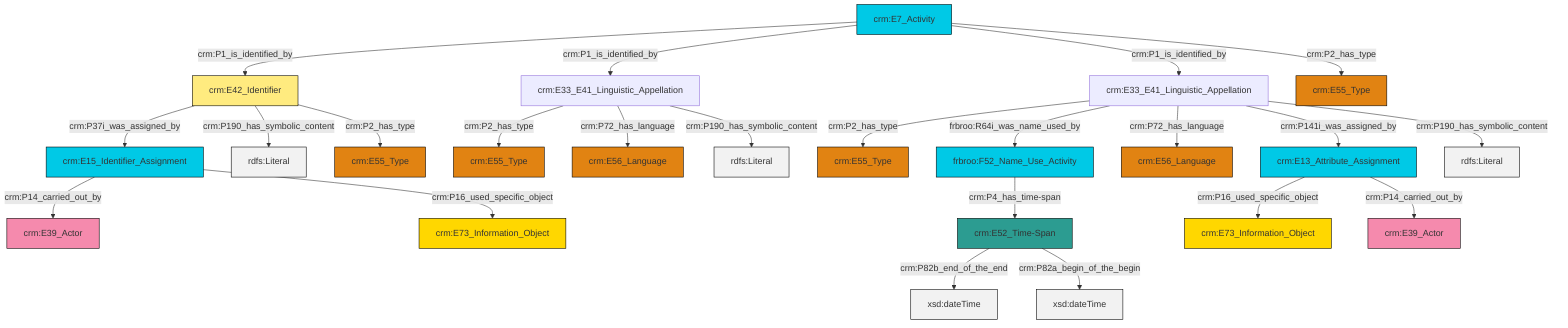 graph TD
classDef Literal fill:#f2f2f2,stroke:#000000;
classDef CRM_Entity fill:#FFFFFF,stroke:#000000;
classDef Temporal_Entity fill:#00C9E6, stroke:#000000;
classDef Type fill:#E18312, stroke:#000000;
classDef Time-Span fill:#2C9C91, stroke:#000000;
classDef Appellation fill:#FFEB7F, stroke:#000000;
classDef Place fill:#008836, stroke:#000000;
classDef Persistent_Item fill:#B266B2, stroke:#000000;
classDef Conceptual_Object fill:#FFD700, stroke:#000000;
classDef Physical_Thing fill:#D2B48C, stroke:#000000;
classDef Actor fill:#f58aad, stroke:#000000;
classDef PC_Classes fill:#4ce600, stroke:#000000;
classDef Multi fill:#cccccc,stroke:#000000;

4["crm:E7_Activity"]:::Temporal_Entity -->|crm:P1_is_identified_by| 2["crm:E42_Identifier"]:::Appellation
5["crm:E15_Identifier_Assignment"]:::Temporal_Entity -->|crm:P14_carried_out_by| 6["crm:E39_Actor"]:::Actor
7["crm:E13_Attribute_Assignment"]:::Temporal_Entity -->|crm:P16_used_specific_object| 8["crm:E73_Information_Object"]:::Conceptual_Object
9["crm:E52_Time-Span"]:::Time-Span -->|crm:P82b_end_of_the_end| 10[xsd:dateTime]:::Literal
5["crm:E15_Identifier_Assignment"]:::Temporal_Entity -->|crm:P16_used_specific_object| 11["crm:E73_Information_Object"]:::Conceptual_Object
13["crm:E33_E41_Linguistic_Appellation"]:::Default -->|crm:P2_has_type| 14["crm:E55_Type"]:::Type
2["crm:E42_Identifier"]:::Appellation -->|crm:P37i_was_assigned_by| 5["crm:E15_Identifier_Assignment"]:::Temporal_Entity
4["crm:E7_Activity"]:::Temporal_Entity -->|crm:P1_is_identified_by| 19["crm:E33_E41_Linguistic_Appellation"]:::Default
4["crm:E7_Activity"]:::Temporal_Entity -->|crm:P1_is_identified_by| 13["crm:E33_E41_Linguistic_Appellation"]:::Default
19["crm:E33_E41_Linguistic_Appellation"]:::Default -->|crm:P2_has_type| 21["crm:E55_Type"]:::Type
13["crm:E33_E41_Linguistic_Appellation"]:::Default -->|frbroo:R64i_was_name_used_by| 22["frbroo:F52_Name_Use_Activity"]:::Temporal_Entity
13["crm:E33_E41_Linguistic_Appellation"]:::Default -->|crm:P72_has_language| 16["crm:E56_Language"]:::Type
2["crm:E42_Identifier"]:::Appellation -->|crm:P190_has_symbolic_content| 23[rdfs:Literal]:::Literal
13["crm:E33_E41_Linguistic_Appellation"]:::Default -->|crm:P141i_was_assigned_by| 7["crm:E13_Attribute_Assignment"]:::Temporal_Entity
4["crm:E7_Activity"]:::Temporal_Entity -->|crm:P2_has_type| 28["crm:E55_Type"]:::Type
22["frbroo:F52_Name_Use_Activity"]:::Temporal_Entity -->|crm:P4_has_time-span| 9["crm:E52_Time-Span"]:::Time-Span
19["crm:E33_E41_Linguistic_Appellation"]:::Default -->|crm:P72_has_language| 26["crm:E56_Language"]:::Type
2["crm:E42_Identifier"]:::Appellation -->|crm:P2_has_type| 32["crm:E55_Type"]:::Type
13["crm:E33_E41_Linguistic_Appellation"]:::Default -->|crm:P190_has_symbolic_content| 37[rdfs:Literal]:::Literal
19["crm:E33_E41_Linguistic_Appellation"]:::Default -->|crm:P190_has_symbolic_content| 40[rdfs:Literal]:::Literal
7["crm:E13_Attribute_Assignment"]:::Temporal_Entity -->|crm:P14_carried_out_by| 0["crm:E39_Actor"]:::Actor
9["crm:E52_Time-Span"]:::Time-Span -->|crm:P82a_begin_of_the_begin| 41[xsd:dateTime]:::Literal